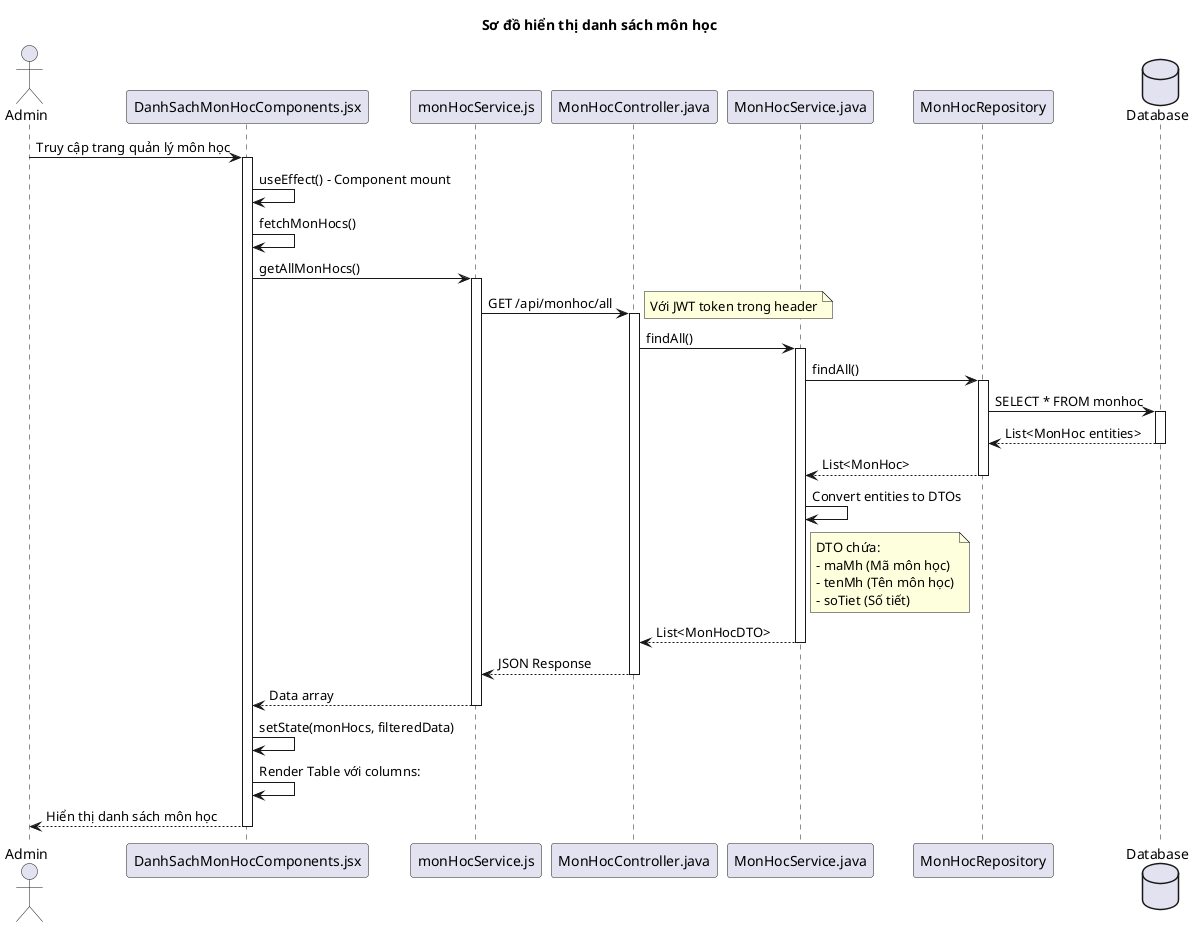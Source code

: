 @startuml
'!theme cerulean
title Sơ đồ hiển thị danh sách môn học

actor "Admin" as admin
participant "DanhSachMonHocComponents.jsx" as component
participant "monHocService.js" as service
participant "MonHocController.java" as controller
participant "MonHocService.java" as backendService
participant "MonHocRepository" as repository
database "Database" as db

admin -> component: Truy cập trang quản lý môn học
activate component

component -> component: useEffect() - Component mount
component -> component: fetchMonHocs()
component -> service: getAllMonHocs()
activate service

service -> controller: GET /api/monhoc/all
note right: Với JWT token trong header
activate controller

controller -> backendService: findAll()
activate backendService

backendService -> repository: findAll()
activate repository

repository -> db: SELECT * FROM monhoc
activate db
db --> repository: List<MonHoc entities>
deactivate db

repository --> backendService: List<MonHoc>
deactivate repository

backendService -> backendService: Convert entities to DTOs
note right of backendService
  DTO chứa:
  - maMh (Mã môn học)
  - tenMh (Tên môn học)
  - soTiet (Số tiết)
end note

backendService --> controller: List<MonHocDTO>
deactivate backendService

controller --> service: JSON Response
deactivate controller

service --> component: Data array
deactivate service

component -> component: setState(monHocs, filteredData)
component -> component: Render Table với columns:
'note right of component
'  Cột hiển thị:
'  - Mã môn học
'  - Tên môn học
'  - Số tiết
'  - Thao tác (Sửa, Xóa)
'
'  Phân trang: pageSize = 10
'end note

component --> admin: Hiển thị danh sách môn học
deactivate component

@enduml